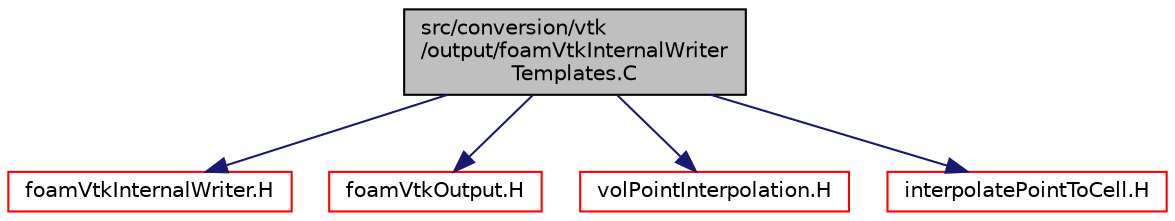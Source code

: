 digraph "src/conversion/vtk/output/foamVtkInternalWriterTemplates.C"
{
  bgcolor="transparent";
  edge [fontname="Helvetica",fontsize="10",labelfontname="Helvetica",labelfontsize="10"];
  node [fontname="Helvetica",fontsize="10",shape=record];
  Node1 [label="src/conversion/vtk\l/output/foamVtkInternalWriter\lTemplates.C",height=0.2,width=0.4,color="black", fillcolor="grey75", style="filled" fontcolor="black"];
  Node1 -> Node2 [color="midnightblue",fontsize="10",style="solid",fontname="Helvetica"];
  Node2 [label="foamVtkInternalWriter.H",height=0.2,width=0.4,color="red",URL="$foamVtkInternalWriter_8H.html"];
  Node1 -> Node3 [color="midnightblue",fontsize="10",style="solid",fontname="Helvetica"];
  Node3 [label="foamVtkOutput.H",height=0.2,width=0.4,color="red",URL="$foamVtkOutput_8H.html"];
  Node1 -> Node4 [color="midnightblue",fontsize="10",style="solid",fontname="Helvetica"];
  Node4 [label="volPointInterpolation.H",height=0.2,width=0.4,color="red",URL="$volPointInterpolation_8H.html"];
  Node1 -> Node5 [color="midnightblue",fontsize="10",style="solid",fontname="Helvetica"];
  Node5 [label="interpolatePointToCell.H",height=0.2,width=0.4,color="red",URL="$interpolatePointToCell_8H.html",tooltip="Interpolates (averages) the vertex values to the cell center. "];
}

